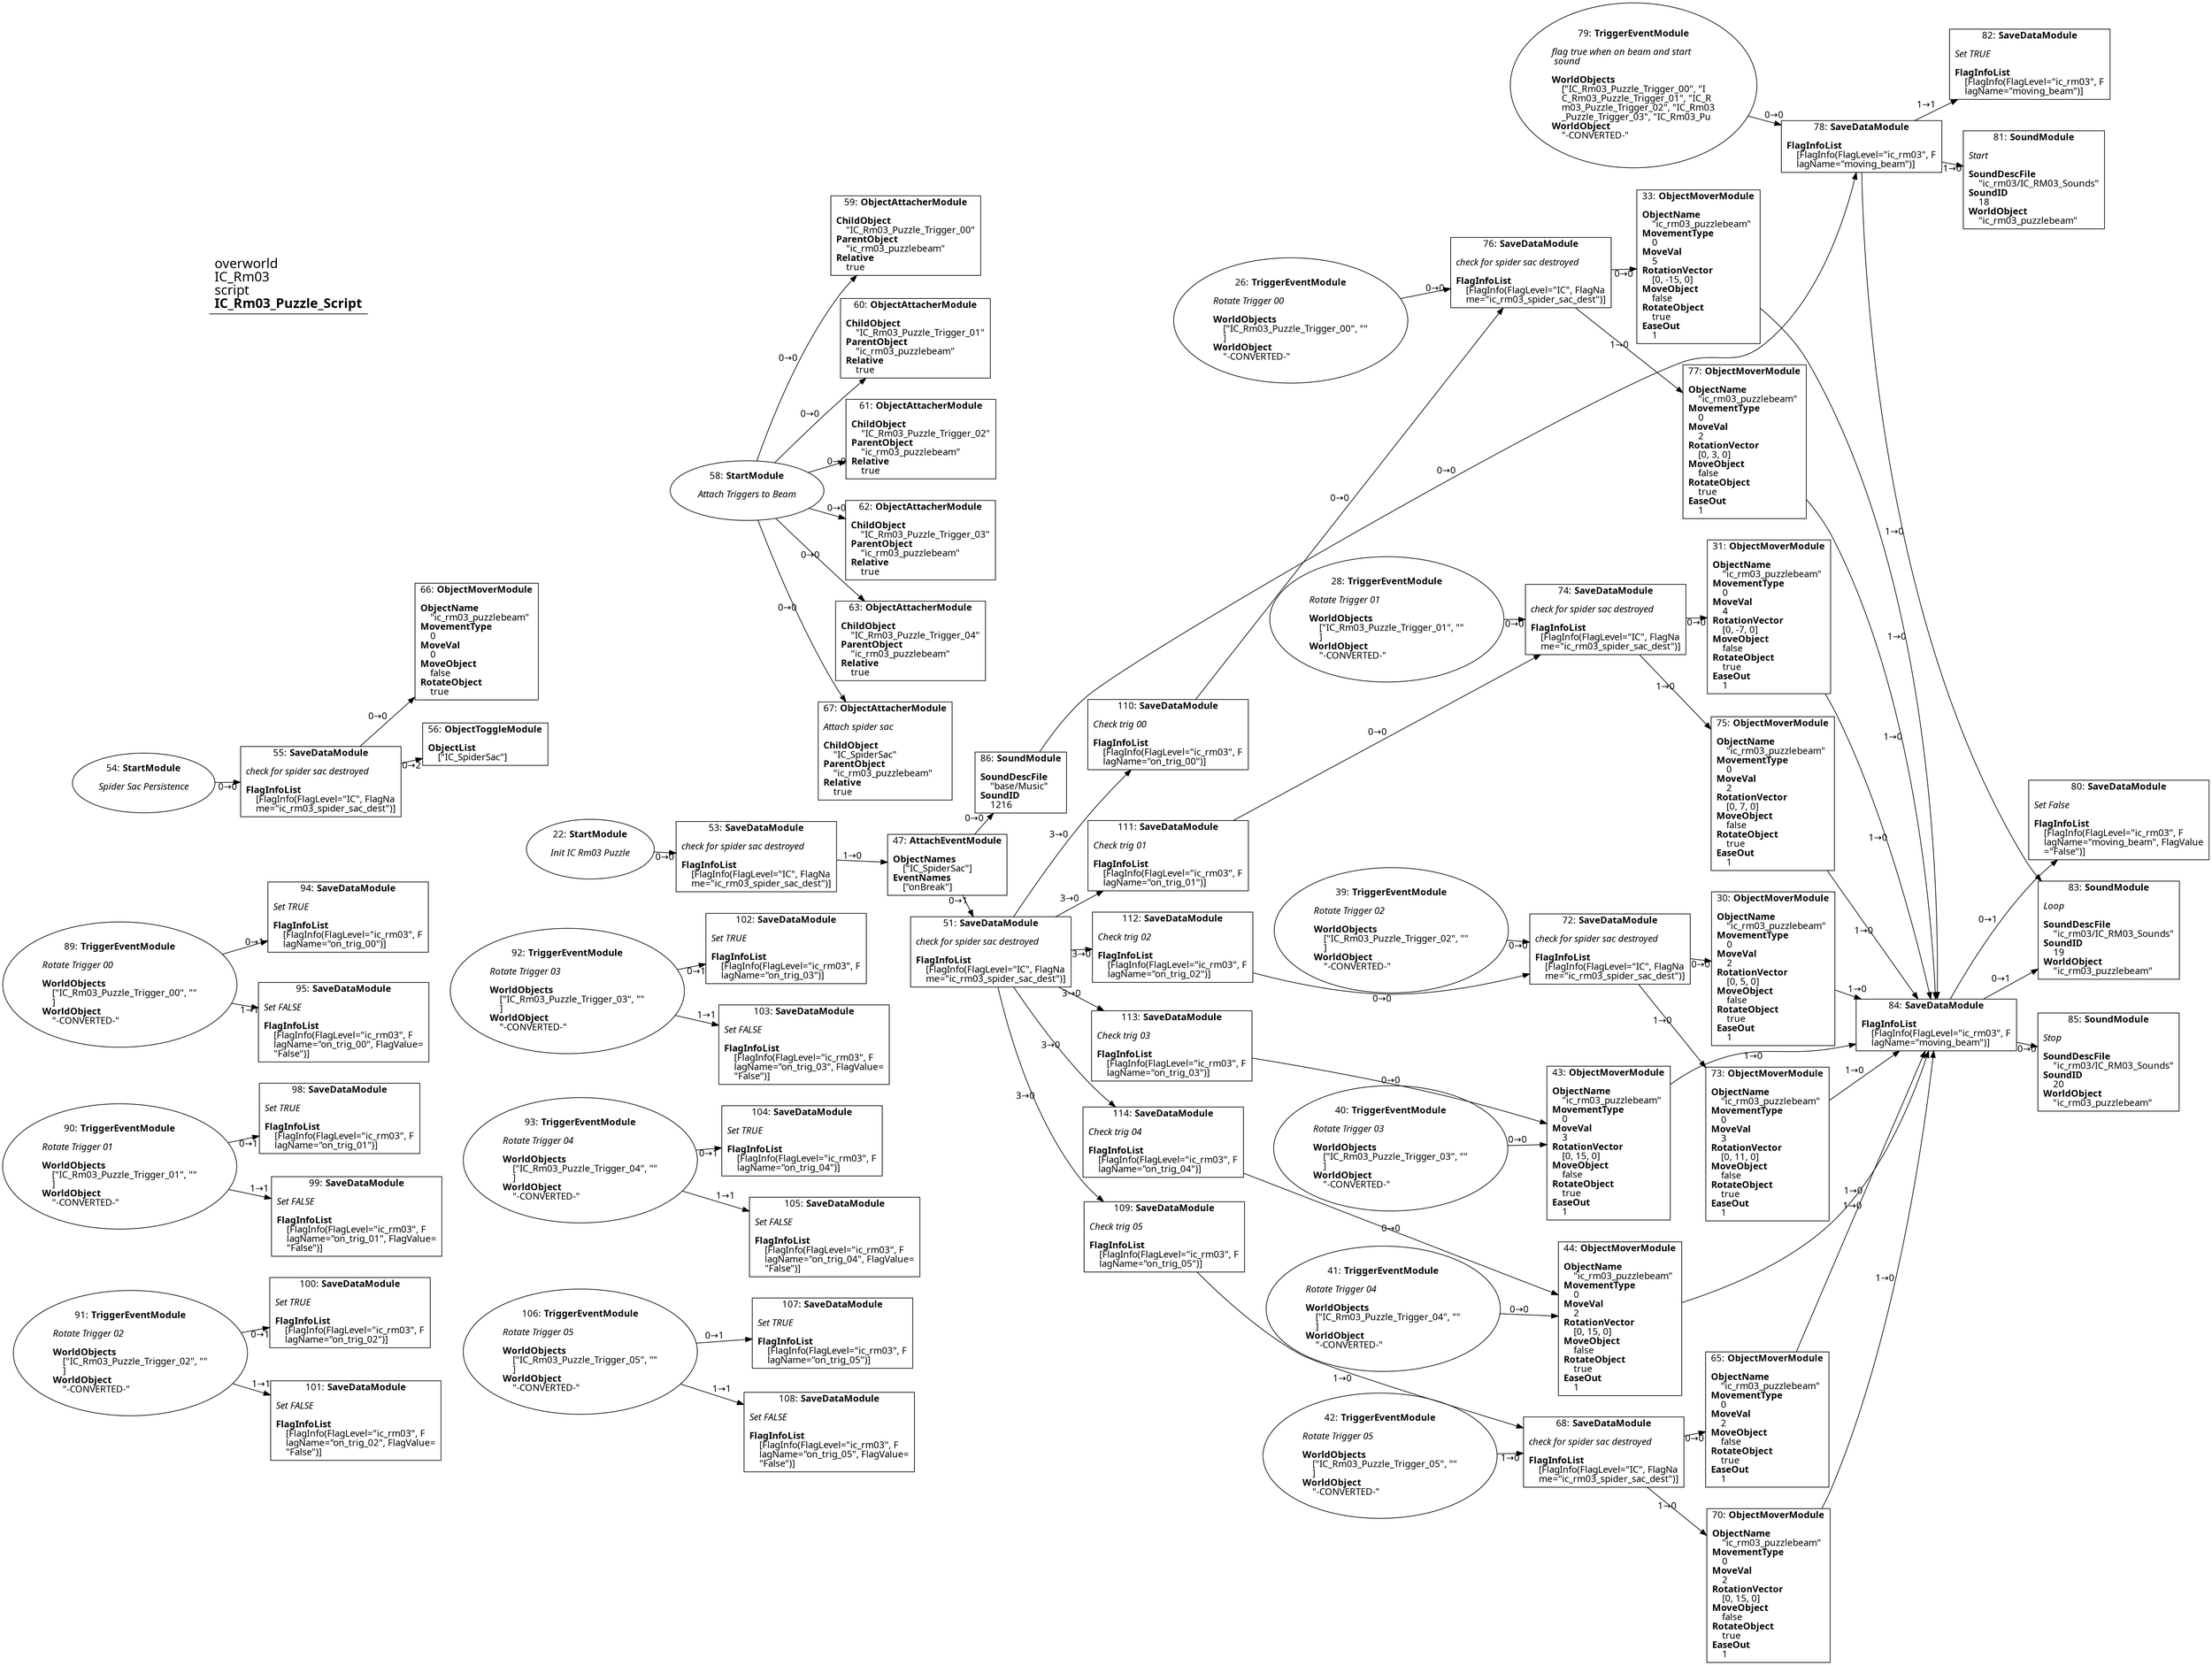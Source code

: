 digraph {
    layout = fdp;
    overlap = prism;
    sep = "+16";
    splines = spline;

    node [ shape = box ];

    graph [ fontname = "Segoe UI" ];
    node [ fontname = "Segoe UI" ];
    edge [ fontname = "Segoe UI" ];

    22 [ label = <22: <b>StartModule</b><br/><br/><i>Init IC Rm03 Puzzle<br align="left"/></i><br align="left"/>> ];
    22 [ shape = oval ]
    22 [ pos = "0.41200003,-0.017!" ];
    22 -> 53 [ label = "0→0" ];

    26 [ label = <26: <b>TriggerEventModule</b><br/><br/><i>Rotate Trigger 00<br align="left"/></i><br align="left"/><b>WorldObjects</b><br align="left"/>    [&quot;IC_Rm03_Puzzle_Trigger_00&quot;, &quot;&quot;<br align="left"/>    ]<br align="left"/><b>WorldObject</b><br align="left"/>    &quot;-CONVERTED-&quot;<br align="left"/>> ];
    26 [ shape = oval ]
    26 [ pos = "1.7540001,0.73300004!" ];
    26 -> 76 [ label = "0→0" ];

    28 [ label = <28: <b>TriggerEventModule</b><br/><br/><i>Rotate Trigger 01<br align="left"/></i><br align="left"/><b>WorldObjects</b><br align="left"/>    [&quot;IC_Rm03_Puzzle_Trigger_01&quot;, &quot;&quot;<br align="left"/>    ]<br align="left"/><b>WorldObject</b><br align="left"/>    &quot;-CONVERTED-&quot;<br align="left"/>> ];
    28 [ shape = oval ]
    28 [ pos = "1.7590001,0.32500002!" ];
    28 -> 74 [ label = "0→0" ];

    30 [ label = <30: <b>ObjectMoverModule</b><br/><br/><b>ObjectName</b><br align="left"/>    &quot;ic_rm03_puzzlebeam&quot;<br align="left"/><b>MovementType</b><br align="left"/>    0<br align="left"/><b>MoveVal</b><br align="left"/>    2<br align="left"/><b>RotationVector</b><br align="left"/>    [0, 5, 0]<br align="left"/><b>MoveObject</b><br align="left"/>    false<br align="left"/><b>RotateObject</b><br align="left"/>    true<br align="left"/><b>EaseOut</b><br align="left"/>    1<br align="left"/>> ];
    30 [ pos = "2.3160002,-0.063!" ];
    30 -> 84 [ label = "1→0" ];

    31 [ label = <31: <b>ObjectMoverModule</b><br/><br/><b>ObjectName</b><br align="left"/>    &quot;ic_rm03_puzzlebeam&quot;<br align="left"/><b>MovementType</b><br align="left"/>    0<br align="left"/><b>MoveVal</b><br align="left"/>    4<br align="left"/><b>RotationVector</b><br align="left"/>    [0, -7, 0]<br align="left"/><b>MoveObject</b><br align="left"/>    false<br align="left"/><b>RotateObject</b><br align="left"/>    true<br align="left"/><b>EaseOut</b><br align="left"/>    1<br align="left"/>> ];
    31 [ pos = "2.3130002,0.32500002!" ];
    31 -> 84 [ label = "1→0" ];

    33 [ label = <33: <b>ObjectMoverModule</b><br/><br/><b>ObjectName</b><br align="left"/>    &quot;ic_rm03_puzzlebeam&quot;<br align="left"/><b>MovementType</b><br align="left"/>    0<br align="left"/><b>MoveVal</b><br align="left"/>    5<br align="left"/><b>RotationVector</b><br align="left"/>    [0, -15, 0]<br align="left"/><b>MoveObject</b><br align="left"/>    false<br align="left"/><b>RotateObject</b><br align="left"/>    true<br align="left"/><b>EaseOut</b><br align="left"/>    1<br align="left"/>> ];
    33 [ pos = "2.306,0.73300004!" ];
    33 -> 84 [ label = "1→0" ];

    39 [ label = <39: <b>TriggerEventModule</b><br/><br/><i>Rotate Trigger 02<br align="left"/></i><br align="left"/><b>WorldObjects</b><br align="left"/>    [&quot;IC_Rm03_Puzzle_Trigger_02&quot;, &quot;&quot;<br align="left"/>    ]<br align="left"/><b>WorldObject</b><br align="left"/>    &quot;-CONVERTED-&quot;<br align="left"/>> ];
    39 [ shape = oval ]
    39 [ pos = "1.7590001,-0.063!" ];
    39 -> 72 [ label = "0→0" ];

    40 [ label = <40: <b>TriggerEventModule</b><br/><br/><i>Rotate Trigger 03<br align="left"/></i><br align="left"/><b>WorldObjects</b><br align="left"/>    [&quot;IC_Rm03_Puzzle_Trigger_03&quot;, &quot;&quot;<br align="left"/>    ]<br align="left"/><b>WorldObject</b><br align="left"/>    &quot;-CONVERTED-&quot;<br align="left"/>> ];
    40 [ shape = oval ]
    40 [ pos = "1.7570001,-0.43!" ];
    40 -> 43 [ label = "0→0" ];

    41 [ label = <41: <b>TriggerEventModule</b><br/><br/><i>Rotate Trigger 04<br align="left"/></i><br align="left"/><b>WorldObjects</b><br align="left"/>    [&quot;IC_Rm03_Puzzle_Trigger_04&quot;, &quot;&quot;<br align="left"/>    ]<br align="left"/><b>WorldObject</b><br align="left"/>    &quot;-CONVERTED-&quot;<br align="left"/>> ];
    41 [ shape = oval ]
    41 [ pos = "1.7540001,-0.669!" ];
    41 -> 44 [ label = "0→0" ];

    42 [ label = <42: <b>TriggerEventModule</b><br/><br/><i>Rotate Trigger 05<br align="left"/></i><br align="left"/><b>WorldObjects</b><br align="left"/>    [&quot;IC_Rm03_Puzzle_Trigger_05&quot;, &quot;&quot;<br align="left"/>    ]<br align="left"/><b>WorldObject</b><br align="left"/>    &quot;-CONVERTED-&quot;<br align="left"/>> ];
    42 [ shape = oval ]
    42 [ pos = "1.7570001,-0.892!" ];
    42 -> 68 [ label = "1→0" ];

    43 [ label = <43: <b>ObjectMoverModule</b><br/><br/><b>ObjectName</b><br align="left"/>    &quot;ic_rm03_puzzlebeam&quot;<br align="left"/><b>MovementType</b><br align="left"/>    0<br align="left"/><b>MoveVal</b><br align="left"/>    3<br align="left"/><b>RotationVector</b><br align="left"/>    [0, 15, 0]<br align="left"/><b>MoveObject</b><br align="left"/>    false<br align="left"/><b>RotateObject</b><br align="left"/>    true<br align="left"/><b>EaseOut</b><br align="left"/>    1<br align="left"/>> ];
    43 [ pos = "2.049,-0.43!" ];
    43 -> 84 [ label = "1→0" ];

    44 [ label = <44: <b>ObjectMoverModule</b><br/><br/><b>ObjectName</b><br align="left"/>    &quot;ic_rm03_puzzlebeam&quot;<br align="left"/><b>MovementType</b><br align="left"/>    0<br align="left"/><b>MoveVal</b><br align="left"/>    2<br align="left"/><b>RotationVector</b><br align="left"/>    [0, 15, 0]<br align="left"/><b>MoveObject</b><br align="left"/>    false<br align="left"/><b>RotateObject</b><br align="left"/>    true<br align="left"/><b>EaseOut</b><br align="left"/>    1<br align="left"/>> ];
    44 [ pos = "2.0530002,-0.669!" ];
    44 -> 84 [ label = "1→0" ];

    47 [ label = <47: <b>AttachEventModule</b><br/><br/><b>ObjectNames</b><br align="left"/>    [&quot;IC_SpiderSac&quot;]<br align="left"/><b>EventNames</b><br align="left"/>    [&quot;onBreak&quot;]<br align="left"/>> ];
    47 [ pos = "0.86,-0.040000003!" ];
    47 -> 86 [ label = "0→0" ];
    47 -> 51 [ label = "0→1" ];

    51 [ label = <51: <b>SaveDataModule</b><br/><br/><i>check for spider sac destroyed<br align="left"/></i><br align="left"/><b>FlagInfoList</b><br align="left"/>    [FlagInfo(FlagLevel=&quot;IC&quot;, FlagNa<br align="left"/>    me=&quot;ic_rm03_spider_sac_dest&quot;)]<br align="left"/>> ];
    51 [ pos = "1.062,-0.158!" ];
    51 -> 110 [ label = "3→0" ];
    51 -> 111 [ label = "3→0" ];
    51 -> 112 [ label = "3→0" ];
    51 -> 113 [ label = "3→0" ];
    51 -> 114 [ label = "3→0" ];
    51 -> 109 [ label = "3→0" ];

    53 [ label = <53: <b>SaveDataModule</b><br/><br/><i>check for spider sac destroyed<br align="left"/></i><br align="left"/><b>FlagInfoList</b><br align="left"/>    [FlagInfo(FlagLevel=&quot;IC&quot;, FlagNa<br align="left"/>    me=&quot;ic_rm03_spider_sac_dest&quot;)]<br align="left"/>> ];
    53 [ pos = "0.633,-0.017!" ];
    53 -> 47 [ label = "1→0" ];

    54 [ label = <54: <b>StartModule</b><br/><br/><i>Spider Sac Persistence<br align="left"/></i><br align="left"/>> ];
    54 [ shape = oval ]
    54 [ pos = "-0.78400004,-0.043!" ];
    54 -> 55 [ label = "0→0" ];

    55 [ label = <55: <b>SaveDataModule</b><br/><br/><i>check for spider sac destroyed<br align="left"/></i><br align="left"/><b>FlagInfoList</b><br align="left"/>    [FlagInfo(FlagLevel=&quot;IC&quot;, FlagNa<br align="left"/>    me=&quot;ic_rm03_spider_sac_dest&quot;)]<br align="left"/>> ];
    55 [ pos = "-0.563,-0.043!" ];
    55 -> 56 [ label = "0→2" ];
    55 -> 66 [ label = "0→0" ];

    56 [ label = <56: <b>ObjectToggleModule</b><br/><br/><b>ObjectList</b><br align="left"/>    [&quot;IC_SpiderSac&quot;]<br align="left"/>> ];
    56 [ pos = "-0.30400002,0.003!" ];

    58 [ label = <58: <b>StartModule</b><br/><br/><i>Attach Triggers to Beam<br align="left"/></i><br align="left"/>> ];
    58 [ shape = oval ]
    58 [ pos = "0.30100003,0.643!" ];
    58 -> 61 [ label = "0→0" ];
    58 -> 59 [ label = "0→0" ];
    58 -> 60 [ label = "0→0" ];
    58 -> 62 [ label = "0→0" ];
    58 -> 63 [ label = "0→0" ];
    58 -> 67 [ label = "0→0" ];

    59 [ label = <59: <b>ObjectAttacherModule</b><br/><br/><b>ChildObject</b><br align="left"/>    &quot;IC_Rm03_Puzzle_Trigger_00&quot;<br align="left"/><b>ParentObject</b><br align="left"/>    &quot;ic_rm03_puzzlebeam&quot;<br align="left"/><b>Relative</b><br align="left"/>    true<br align="left"/>> ];
    59 [ pos = "0.555,0.882!" ];

    60 [ label = <60: <b>ObjectAttacherModule</b><br/><br/><b>ChildObject</b><br align="left"/>    &quot;IC_Rm03_Puzzle_Trigger_01&quot;<br align="left"/><b>ParentObject</b><br align="left"/>    &quot;ic_rm03_puzzlebeam&quot;<br align="left"/><b>Relative</b><br align="left"/>    true<br align="left"/>> ];
    60 [ pos = "0.55700004,0.78700006!" ];

    61 [ label = <61: <b>ObjectAttacherModule</b><br/><br/><b>ChildObject</b><br align="left"/>    &quot;IC_Rm03_Puzzle_Trigger_02&quot;<br align="left"/><b>ParentObject</b><br align="left"/>    &quot;ic_rm03_puzzlebeam&quot;<br align="left"/><b>Relative</b><br align="left"/>    true<br align="left"/>> ];
    61 [ pos = "0.558,0.69500005!" ];

    62 [ label = <62: <b>ObjectAttacherModule</b><br/><br/><b>ChildObject</b><br align="left"/>    &quot;IC_Rm03_Puzzle_Trigger_03&quot;<br align="left"/><b>ParentObject</b><br align="left"/>    &quot;ic_rm03_puzzlebeam&quot;<br align="left"/><b>Relative</b><br align="left"/>    true<br align="left"/>> ];
    62 [ pos = "0.55600005,0.597!" ];

    63 [ label = <63: <b>ObjectAttacherModule</b><br/><br/><b>ChildObject</b><br align="left"/>    &quot;IC_Rm03_Puzzle_Trigger_04&quot;<br align="left"/><b>ParentObject</b><br align="left"/>    &quot;ic_rm03_puzzlebeam&quot;<br align="left"/><b>Relative</b><br align="left"/>    true<br align="left"/>> ];
    63 [ pos = "0.55600005,0.499!" ];

    65 [ label = <65: <b>ObjectMoverModule</b><br/><br/><b>ObjectName</b><br align="left"/>    &quot;ic_rm03_puzzlebeam&quot;<br align="left"/><b>MovementType</b><br align="left"/>    0<br align="left"/><b>MoveVal</b><br align="left"/>    2<br align="left"/><b>MoveObject</b><br align="left"/>    false<br align="left"/><b>RotateObject</b><br align="left"/>    true<br align="left"/><b>EaseOut</b><br align="left"/>    1<br align="left"/>> ];
    65 [ pos = "2.319,-0.915!" ];
    65 -> 84 [ label = "1→0" ];

    66 [ label = <66: <b>ObjectMoverModule</b><br/><br/><b>ObjectName</b><br align="left"/>    &quot;ic_rm03_puzzlebeam&quot;<br align="left"/><b>MovementType</b><br align="left"/>    0<br align="left"/><b>MoveVal</b><br align="left"/>    0<br align="left"/><b>MoveObject</b><br align="left"/>    false<br align="left"/><b>RotateObject</b><br align="left"/>    true<br align="left"/>> ];
    66 [ pos = "-0.303,0.16800001!" ];

    67 [ label = <67: <b>ObjectAttacherModule</b><br/><br/><i>Attach spider sac<br align="left"/></i><br align="left"/><b>ChildObject</b><br align="left"/>    &quot;IC_SpiderSac&quot;<br align="left"/><b>ParentObject</b><br align="left"/>    &quot;ic_rm03_puzzlebeam&quot;<br align="left"/><b>Relative</b><br align="left"/>    true<br align="left"/>> ];
    67 [ pos = "0.55600005,0.39400002!" ];

    68 [ label = <68: <b>SaveDataModule</b><br/><br/><i>check for spider sac destroyed<br align="left"/></i><br align="left"/><b>FlagInfoList</b><br align="left"/>    [FlagInfo(FlagLevel=&quot;IC&quot;, FlagNa<br align="left"/>    me=&quot;ic_rm03_spider_sac_dest&quot;)]<br align="left"/>> ];
    68 [ pos = "2.052,-0.915!" ];
    68 -> 65 [ label = "0→0" ];
    68 -> 70 [ label = "1→0" ];

    70 [ label = <70: <b>ObjectMoverModule</b><br/><br/><b>ObjectName</b><br align="left"/>    &quot;ic_rm03_puzzlebeam&quot;<br align="left"/><b>MovementType</b><br align="left"/>    0<br align="left"/><b>MoveVal</b><br align="left"/>    2<br align="left"/><b>RotationVector</b><br align="left"/>    [0, 15, 0]<br align="left"/><b>MoveObject</b><br align="left"/>    false<br align="left"/><b>RotateObject</b><br align="left"/>    true<br align="left"/><b>EaseOut</b><br align="left"/>    1<br align="left"/>> ];
    70 [ pos = "2.321,-1.097!" ];
    70 -> 84 [ label = "1→0" ];

    72 [ label = <72: <b>SaveDataModule</b><br/><br/><i>check for spider sac destroyed<br align="left"/></i><br align="left"/><b>FlagInfoList</b><br align="left"/>    [FlagInfo(FlagLevel=&quot;IC&quot;, FlagNa<br align="left"/>    me=&quot;ic_rm03_spider_sac_dest&quot;)]<br align="left"/>> ];
    72 [ pos = "2.0270002,-0.063!" ];
    72 -> 30 [ label = "0→0" ];
    72 -> 73 [ label = "1→0" ];

    73 [ label = <73: <b>ObjectMoverModule</b><br/><br/><b>ObjectName</b><br align="left"/>    &quot;ic_rm03_puzzlebeam&quot;<br align="left"/><b>MovementType</b><br align="left"/>    0<br align="left"/><b>MoveVal</b><br align="left"/>    3<br align="left"/><b>RotationVector</b><br align="left"/>    [0, 11, 0]<br align="left"/><b>MoveObject</b><br align="left"/>    false<br align="left"/><b>RotateObject</b><br align="left"/>    true<br align="left"/><b>EaseOut</b><br align="left"/>    1<br align="left"/>> ];
    73 [ pos = "2.3160002,-0.25!" ];
    73 -> 84 [ label = "1→0" ];

    74 [ label = <74: <b>SaveDataModule</b><br/><br/><i>check for spider sac destroyed<br align="left"/></i><br align="left"/><b>FlagInfoList</b><br align="left"/>    [FlagInfo(FlagLevel=&quot;IC&quot;, FlagNa<br align="left"/>    me=&quot;ic_rm03_spider_sac_dest&quot;)]<br align="left"/>> ];
    74 [ pos = "2.0340002,0.32500002!" ];
    74 -> 31 [ label = "0→0" ];
    74 -> 75 [ label = "1→0" ];

    75 [ label = <75: <b>ObjectMoverModule</b><br/><br/><b>ObjectName</b><br align="left"/>    &quot;ic_rm03_puzzlebeam&quot;<br align="left"/><b>MovementType</b><br align="left"/>    0<br align="left"/><b>MoveVal</b><br align="left"/>    2<br align="left"/><b>RotationVector</b><br align="left"/>    [0, 7, 0]<br align="left"/><b>MoveObject</b><br align="left"/>    false<br align="left"/><b>RotateObject</b><br align="left"/>    true<br align="left"/><b>EaseOut</b><br align="left"/>    1<br align="left"/>> ];
    75 [ pos = "2.3140001,0.147!" ];
    75 -> 84 [ label = "1→0" ];

    76 [ label = <76: <b>SaveDataModule</b><br/><br/><i>check for spider sac destroyed<br align="left"/></i><br align="left"/><b>FlagInfoList</b><br align="left"/>    [FlagInfo(FlagLevel=&quot;IC&quot;, FlagNa<br align="left"/>    me=&quot;ic_rm03_spider_sac_dest&quot;)]<br align="left"/>> ];
    76 [ pos = "2.0310001,0.73300004!" ];
    76 -> 33 [ label = "0→0" ];
    76 -> 77 [ label = "1→0" ];

    77 [ label = <77: <b>ObjectMoverModule</b><br/><br/><b>ObjectName</b><br align="left"/>    &quot;ic_rm03_puzzlebeam&quot;<br align="left"/><b>MovementType</b><br align="left"/>    0<br align="left"/><b>MoveVal</b><br align="left"/>    2<br align="left"/><b>RotationVector</b><br align="left"/>    [0, 3, 0]<br align="left"/><b>MoveObject</b><br align="left"/>    false<br align="left"/><b>RotateObject</b><br align="left"/>    true<br align="left"/><b>EaseOut</b><br align="left"/>    1<br align="left"/>> ];
    77 [ pos = "2.3070002,0.55600005!" ];
    77 -> 84 [ label = "1→0" ];

    78 [ label = <78: <b>SaveDataModule</b><br/><br/><b>FlagInfoList</b><br align="left"/>    [FlagInfo(FlagLevel=&quot;ic_rm03&quot;, F<br align="left"/>    lagName=&quot;moving_beam&quot;)]<br align="left"/>> ];
    78 [ pos = "2.6450002,1.034!" ];
    78 -> 81 [ label = "1→0" ];
    78 -> 82 [ label = "1→1" ];
    78 -> 83 [ label = "1→0" ];

    79 [ label = <79: <b>TriggerEventModule</b><br/><br/><i>flag true when on beam and start<br align="left"/> sound<br align="left"/></i><br align="left"/><b>WorldObjects</b><br align="left"/>    [&quot;IC_Rm03_Puzzle_Trigger_00&quot;, &quot;I<br align="left"/>    C_Rm03_Puzzle_Trigger_01&quot;, &quot;IC_R<br align="left"/>    m03_Puzzle_Trigger_02&quot;, &quot;IC_Rm03<br align="left"/>    _Puzzle_Trigger_03&quot;, &quot;IC_Rm03_Pu<br align="left"/><b>WorldObject</b><br align="left"/>    &quot;-CONVERTED-&quot;<br align="left"/>> ];
    79 [ shape = oval ]
    79 [ pos = "2.305,1.034!" ];
    79 -> 78 [ label = "0→0" ];

    80 [ label = <80: <b>SaveDataModule</b><br/><br/><i>Set False<br align="left"/></i><br align="left"/><b>FlagInfoList</b><br align="left"/>    [FlagInfo(FlagLevel=&quot;ic_rm03&quot;, F<br align="left"/>    lagName=&quot;moving_beam&quot;, FlagValue<br align="left"/>    =&quot;False&quot;)]<br align="left"/>> ];
    80 [ pos = "3.0430002,0.093!" ];

    81 [ label = <81: <b>SoundModule</b><br/><br/><i>Start<br align="left"/></i><br align="left"/><b>SoundDescFile</b><br align="left"/>    &quot;ic_rm03/IC_RM03_Sounds&quot;<br align="left"/><b>SoundID</b><br align="left"/>    18<br align="left"/><b>WorldObject</b><br align="left"/>    &quot;ic_rm03_puzzlebeam&quot;<br align="left"/>> ];
    81 [ pos = "2.9110003,1.011!" ];

    82 [ label = <82: <b>SaveDataModule</b><br/><br/><i>Set TRUE<br align="left"/></i><br align="left"/><b>FlagInfoList</b><br align="left"/>    [FlagInfo(FlagLevel=&quot;ic_rm03&quot;, F<br align="left"/>    lagName=&quot;moving_beam&quot;)]<br align="left"/>> ];
    82 [ pos = "2.9080002,1.1700001!" ];

    83 [ label = <83: <b>SoundModule</b><br/><br/><i>Loop<br align="left"/></i><br align="left"/><b>SoundDescFile</b><br align="left"/>    &quot;ic_rm03/IC_RM03_Sounds&quot;<br align="left"/><b>SoundID</b><br align="left"/>    19<br align="left"/><b>WorldObject</b><br align="left"/>    &quot;ic_rm03_puzzlebeam&quot;<br align="left"/>> ];
    83 [ pos = "3.042,-0.063!" ];

    84 [ label = <84: <b>SaveDataModule</b><br/><br/><b>FlagInfoList</b><br align="left"/>    [FlagInfo(FlagLevel=&quot;ic_rm03&quot;, F<br align="left"/>    lagName=&quot;moving_beam&quot;)]<br align="left"/>> ];
    84 [ pos = "2.739,-0.086!" ];
    84 -> 83 [ label = "0→1" ];
    84 -> 85 [ label = "0→0" ];
    84 -> 80 [ label = "0→1" ];

    85 [ label = <85: <b>SoundModule</b><br/><br/><i>Stop<br align="left"/></i><br align="left"/><b>SoundDescFile</b><br align="left"/>    &quot;ic_rm03/IC_RM03_Sounds&quot;<br align="left"/><b>SoundID</b><br align="left"/>    20<br align="left"/><b>WorldObject</b><br align="left"/>    &quot;ic_rm03_puzzlebeam&quot;<br align="left"/>> ];
    85 [ pos = "3.0440001,-0.22200002!" ];

    86 [ label = <86: <b>SoundModule</b><br/><br/><b>SoundDescFile</b><br align="left"/>    &quot;base/Music&quot;<br align="left"/><b>SoundID</b><br align="left"/>    1216<br align="left"/>> ];
    86 [ pos = "1.074,0.142!" ];
    86 -> 78 [ label = "0→0" ];

    89 [ label = <89: <b>TriggerEventModule</b><br/><br/><i>Rotate Trigger 00<br align="left"/></i><br align="left"/><b>WorldObjects</b><br align="left"/>    [&quot;IC_Rm03_Puzzle_Trigger_00&quot;, &quot;&quot;<br align="left"/>    ]<br align="left"/><b>WorldObject</b><br align="left"/>    &quot;-CONVERTED-&quot;<br align="left"/>> ];
    89 [ shape = oval ]
    89 [ pos = "-0.82100004,-0.36!" ];
    89 -> 94 [ label = "0→1" ];
    89 -> 95 [ label = "1→1" ];

    90 [ label = <90: <b>TriggerEventModule</b><br/><br/><i>Rotate Trigger 01<br align="left"/></i><br align="left"/><b>WorldObjects</b><br align="left"/>    [&quot;IC_Rm03_Puzzle_Trigger_01&quot;, &quot;&quot;<br align="left"/>    ]<br align="left"/><b>WorldObject</b><br align="left"/>    &quot;-CONVERTED-&quot;<br align="left"/>> ];
    90 [ shape = oval ]
    90 [ pos = "-0.823,-0.679!" ];
    90 -> 98 [ label = "0→1" ];
    90 -> 99 [ label = "1→1" ];

    91 [ label = <91: <b>TriggerEventModule</b><br/><br/><i>Rotate Trigger 02<br align="left"/></i><br align="left"/><b>WorldObjects</b><br align="left"/>    [&quot;IC_Rm03_Puzzle_Trigger_02&quot;, &quot;&quot;<br align="left"/>    ]<br align="left"/><b>WorldObject</b><br align="left"/>    &quot;-CONVERTED-&quot;<br align="left"/>> ];
    91 [ shape = oval ]
    91 [ pos = "-0.823,-0.99600005!" ];
    91 -> 100 [ label = "0→1" ];
    91 -> 101 [ label = "1→1" ];

    92 [ label = <92: <b>TriggerEventModule</b><br/><br/><i>Rotate Trigger 03<br align="left"/></i><br align="left"/><b>WorldObjects</b><br align="left"/>    [&quot;IC_Rm03_Puzzle_Trigger_03&quot;, &quot;&quot;<br align="left"/>    ]<br align="left"/><b>WorldObject</b><br align="left"/>    &quot;-CONVERTED-&quot;<br align="left"/>> ];
    92 [ shape = oval ]
    92 [ pos = "-0.26000002,-0.342!" ];
    92 -> 102 [ label = "0→1" ];
    92 -> 103 [ label = "1→1" ];

    93 [ label = <93: <b>TriggerEventModule</b><br/><br/><i>Rotate Trigger 04<br align="left"/></i><br align="left"/><b>WorldObjects</b><br align="left"/>    [&quot;IC_Rm03_Puzzle_Trigger_04&quot;, &quot;&quot;<br align="left"/>    ]<br align="left"/><b>WorldObject</b><br align="left"/>    &quot;-CONVERTED-&quot;<br align="left"/>> ];
    93 [ shape = oval ]
    93 [ pos = "-0.25800002,-0.665!" ];
    93 -> 104 [ label = "0→1" ];
    93 -> 105 [ label = "1→1" ];

    94 [ label = <94: <b>SaveDataModule</b><br/><br/><i>Set TRUE<br align="left"/></i><br align="left"/><b>FlagInfoList</b><br align="left"/>    [FlagInfo(FlagLevel=&quot;ic_rm03&quot;, F<br align="left"/>    lagName=&quot;on_trig_00&quot;)]<br align="left"/>> ];
    94 [ pos = "-0.54300004,-0.279!" ];

    95 [ label = <95: <b>SaveDataModule</b><br/><br/><i>Set FALSE<br align="left"/></i><br align="left"/><b>FlagInfoList</b><br align="left"/>    [FlagInfo(FlagLevel=&quot;ic_rm03&quot;, F<br align="left"/>    lagName=&quot;on_trig_00&quot;, FlagValue=<br align="left"/>    &quot;False&quot;)]<br align="left"/>> ];
    95 [ pos = "-0.545,-0.437!" ];

    98 [ label = <98: <b>SaveDataModule</b><br/><br/><i>Set TRUE<br align="left"/></i><br align="left"/><b>FlagInfoList</b><br align="left"/>    [FlagInfo(FlagLevel=&quot;ic_rm03&quot;, F<br align="left"/>    lagName=&quot;on_trig_01&quot;)]<br align="left"/>> ];
    98 [ pos = "-0.54200006,-0.597!" ];

    99 [ label = <99: <b>SaveDataModule</b><br/><br/><i>Set FALSE<br align="left"/></i><br align="left"/><b>FlagInfoList</b><br align="left"/>    [FlagInfo(FlagLevel=&quot;ic_rm03&quot;, F<br align="left"/>    lagName=&quot;on_trig_01&quot;, FlagValue=<br align="left"/>    &quot;False&quot;)]<br align="left"/>> ];
    99 [ pos = "-0.544,-0.75500005!" ];

    100 [ label = <100: <b>SaveDataModule</b><br/><br/><i>Set TRUE<br align="left"/></i><br align="left"/><b>FlagInfoList</b><br align="left"/>    [FlagInfo(FlagLevel=&quot;ic_rm03&quot;, F<br align="left"/>    lagName=&quot;on_trig_02&quot;)]<br align="left"/>> ];
    100 [ pos = "-0.545,-0.91400003!" ];

    101 [ label = <101: <b>SaveDataModule</b><br/><br/><i>Set FALSE<br align="left"/></i><br align="left"/><b>FlagInfoList</b><br align="left"/>    [FlagInfo(FlagLevel=&quot;ic_rm03&quot;, F<br align="left"/>    lagName=&quot;on_trig_02&quot;, FlagValue=<br align="left"/>    &quot;False&quot;)]<br align="left"/>> ];
    101 [ pos = "-0.545,-1.075!" ];

    102 [ label = <102: <b>SaveDataModule</b><br/><br/><i>Set TRUE<br align="left"/></i><br align="left"/><b>FlagInfoList</b><br align="left"/>    [FlagInfo(FlagLevel=&quot;ic_rm03&quot;, F<br align="left"/>    lagName=&quot;on_trig_03&quot;)]<br align="left"/>> ];
    102 [ pos = "0.031000001,-0.25300002!" ];

    103 [ label = <103: <b>SaveDataModule</b><br/><br/><i>Set FALSE<br align="left"/></i><br align="left"/><b>FlagInfoList</b><br align="left"/>    [FlagInfo(FlagLevel=&quot;ic_rm03&quot;, F<br align="left"/>    lagName=&quot;on_trig_03&quot;, FlagValue=<br align="left"/>    &quot;False&quot;)]<br align="left"/>> ];
    103 [ pos = "0.029000001,-0.411!" ];

    104 [ label = <104: <b>SaveDataModule</b><br/><br/><i>Set TRUE<br align="left"/></i><br align="left"/><b>FlagInfoList</b><br align="left"/>    [FlagInfo(FlagLevel=&quot;ic_rm03&quot;, F<br align="left"/>    lagName=&quot;on_trig_04&quot;)]<br align="left"/>> ];
    104 [ pos = "0.029000001,-0.58000004!" ];

    105 [ label = <105: <b>SaveDataModule</b><br/><br/><i>Set FALSE<br align="left"/></i><br align="left"/><b>FlagInfoList</b><br align="left"/>    [FlagInfo(FlagLevel=&quot;ic_rm03&quot;, F<br align="left"/>    lagName=&quot;on_trig_04&quot;, FlagValue=<br align="left"/>    &quot;False&quot;)]<br align="left"/>> ];
    105 [ pos = "0.027,-0.73800004!" ];

    106 [ label = <106: <b>TriggerEventModule</b><br/><br/><i>Rotate Trigger 05<br align="left"/></i><br align="left"/><b>WorldObjects</b><br align="left"/>    [&quot;IC_Rm03_Puzzle_Trigger_05&quot;, &quot;&quot;<br align="left"/>    ]<br align="left"/><b>WorldObject</b><br align="left"/>    &quot;-CONVERTED-&quot;<br align="left"/>> ];
    106 [ shape = oval ]
    106 [ pos = "-0.26000002,-0.98800004!" ];
    106 -> 107 [ label = "0→1" ];
    106 -> 108 [ label = "1→1" ];

    107 [ label = <107: <b>SaveDataModule</b><br/><br/><i>Set TRUE<br align="left"/></i><br align="left"/><b>FlagInfoList</b><br align="left"/>    [FlagInfo(FlagLevel=&quot;ic_rm03&quot;, F<br align="left"/>    lagName=&quot;on_trig_05&quot;)]<br align="left"/>> ];
    107 [ pos = "0.030000001,-0.90700006!" ];

    108 [ label = <108: <b>SaveDataModule</b><br/><br/><i>Set FALSE<br align="left"/></i><br align="left"/><b>FlagInfoList</b><br align="left"/>    [FlagInfo(FlagLevel=&quot;ic_rm03&quot;, F<br align="left"/>    lagName=&quot;on_trig_05&quot;, FlagValue=<br align="left"/>    &quot;False&quot;)]<br align="left"/>> ];
    108 [ pos = "0.028,-1.065!" ];

    109 [ label = <109: <b>SaveDataModule</b><br/><br/><i>Check trig 05<br align="left"/></i><br align="left"/><b>FlagInfoList</b><br align="left"/>    [FlagInfo(FlagLevel=&quot;ic_rm03&quot;, F<br align="left"/>    lagName=&quot;on_trig_05&quot;)]<br align="left"/>> ];
    109 [ pos = "1.3740001,-0.57100004!" ];
    109 -> 68 [ label = "1→0" ];

    110 [ label = <110: <b>SaveDataModule</b><br/><br/><i>Check trig 00<br align="left"/></i><br align="left"/><b>FlagInfoList</b><br align="left"/>    [FlagInfo(FlagLevel=&quot;ic_rm03&quot;, F<br align="left"/>    lagName=&quot;on_trig_00&quot;)]<br align="left"/>> ];
    110 [ pos = "1.365,0.209!" ];
    110 -> 76 [ label = "0→0" ];

    111 [ label = <111: <b>SaveDataModule</b><br/><br/><i>Check trig 01<br align="left"/></i><br align="left"/><b>FlagInfoList</b><br align="left"/>    [FlagInfo(FlagLevel=&quot;ic_rm03&quot;, F<br align="left"/>    lagName=&quot;on_trig_01&quot;)]<br align="left"/>> ];
    111 [ pos = "1.366,0.049000002!" ];
    111 -> 74 [ label = "0→0" ];

    112 [ label = <112: <b>SaveDataModule</b><br/><br/><i>Check trig 02<br align="left"/></i><br align="left"/><b>FlagInfoList</b><br align="left"/>    [FlagInfo(FlagLevel=&quot;ic_rm03&quot;, F<br align="left"/>    lagName=&quot;on_trig_02&quot;)]<br align="left"/>> ];
    112 [ pos = "1.3700001,-0.102000006!" ];
    112 -> 72 [ label = "0→0" ];

    113 [ label = <113: <b>SaveDataModule</b><br/><br/><i>Check trig 03<br align="left"/></i><br align="left"/><b>FlagInfoList</b><br align="left"/>    [FlagInfo(FlagLevel=&quot;ic_rm03&quot;, F<br align="left"/>    lagName=&quot;on_trig_03&quot;)]<br align="left"/>> ];
    113 [ pos = "1.3700001,-0.263!" ];
    113 -> 43 [ label = "0→0" ];

    114 [ label = <114: <b>SaveDataModule</b><br/><br/><i>Check trig 04<br align="left"/></i><br align="left"/><b>FlagInfoList</b><br align="left"/>    [FlagInfo(FlagLevel=&quot;ic_rm03&quot;, F<br align="left"/>    lagName=&quot;on_trig_04&quot;)]<br align="left"/>> ];
    114 [ pos = "1.3720001,-0.41300002!" ];
    114 -> 44 [ label = "0→0" ];

    title [ pos = "-0.82400006,1.171!" ];
    title [ shape = underline ];
    title [ label = <<font point-size="20">overworld<br align="left"/>IC_Rm03<br align="left"/>script<br align="left"/><b>IC_Rm03_Puzzle_Script</b><br align="left"/></font>> ];
}
